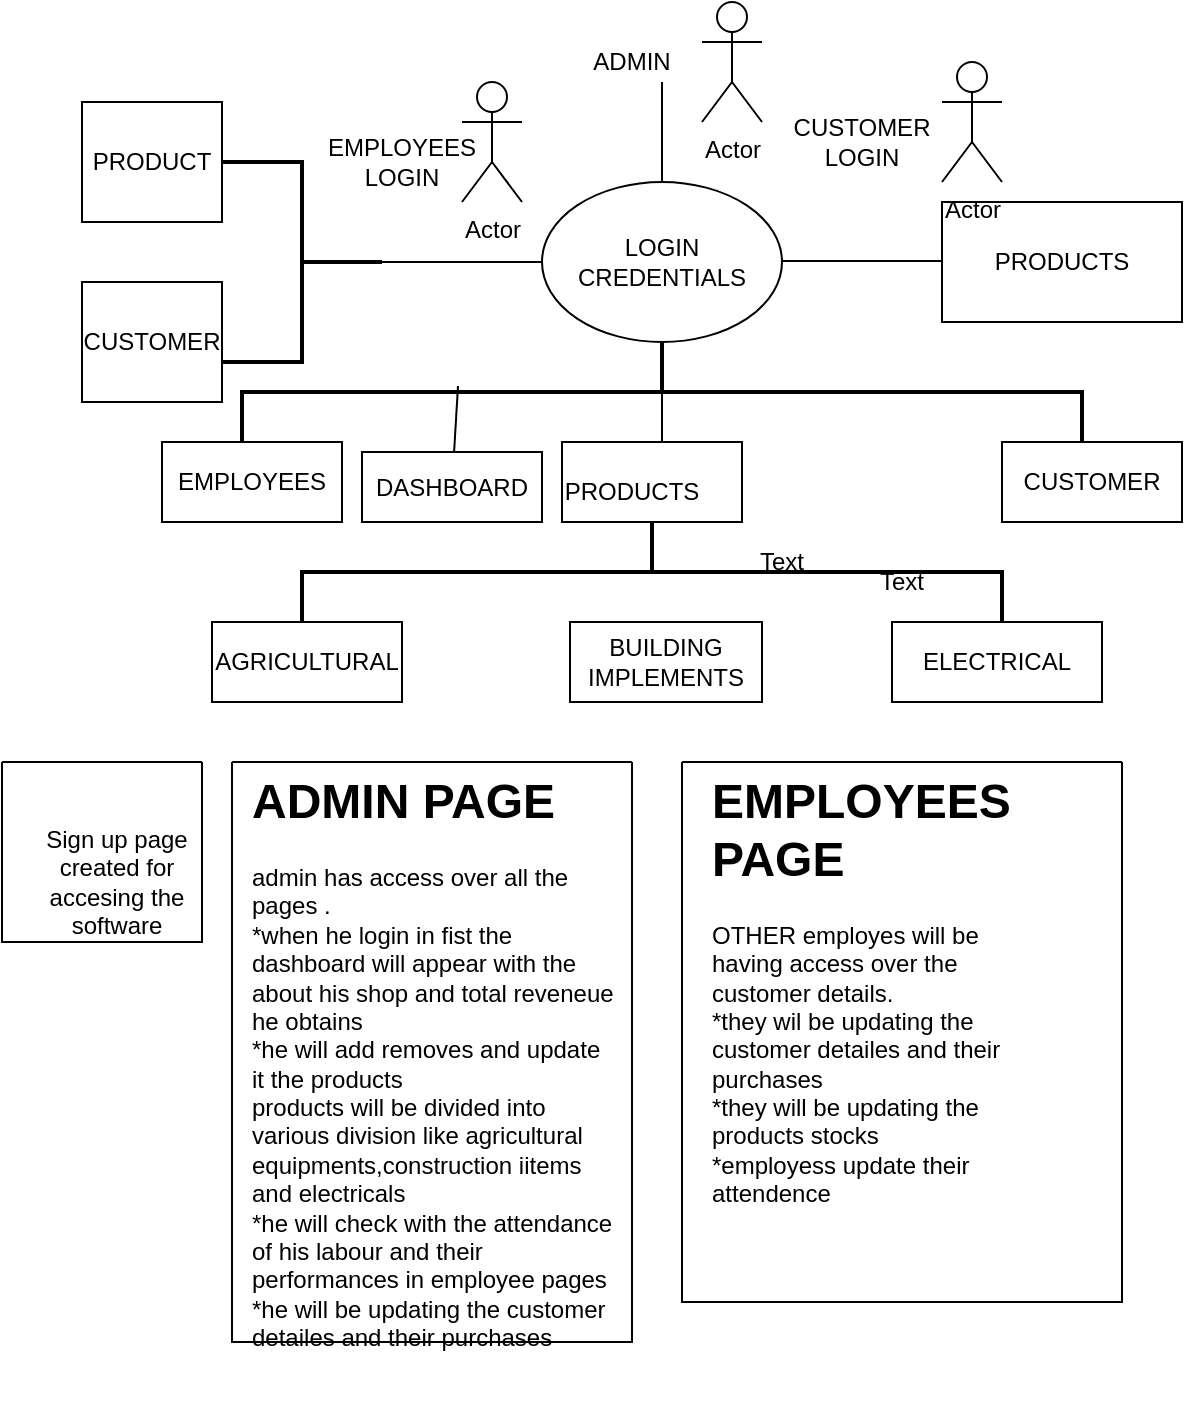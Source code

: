 <mxfile version="14.6.13" type="github">
  <diagram id="C5RBs43oDa-KdzZeNtuy" name="Page-1">
    <mxGraphModel dx="1056" dy="601" grid="1" gridSize="10" guides="1" tooltips="1" connect="1" arrows="1" fold="1" page="1" pageScale="1" pageWidth="827" pageHeight="1169" math="0" shadow="0">
      <root>
        <mxCell id="WIyWlLk6GJQsqaUBKTNV-0" />
        <mxCell id="WIyWlLk6GJQsqaUBKTNV-1" parent="WIyWlLk6GJQsqaUBKTNV-0" />
        <mxCell id="hwNWxIIS-WWgifaIi0Sa-2" value="" style="ellipse;whiteSpace=wrap;html=1;" vertex="1" parent="WIyWlLk6GJQsqaUBKTNV-1">
          <mxGeometry x="290" y="100" width="120" height="80" as="geometry" />
        </mxCell>
        <mxCell id="hwNWxIIS-WWgifaIi0Sa-4" value="" style="endArrow=none;html=1;" edge="1" parent="WIyWlLk6GJQsqaUBKTNV-1">
          <mxGeometry width="50" height="50" relative="1" as="geometry">
            <mxPoint x="210" y="140" as="sourcePoint" />
            <mxPoint x="290" y="140" as="targetPoint" />
          </mxGeometry>
        </mxCell>
        <mxCell id="hwNWxIIS-WWgifaIi0Sa-5" value="" style="endArrow=none;html=1;" edge="1" parent="WIyWlLk6GJQsqaUBKTNV-1">
          <mxGeometry width="50" height="50" relative="1" as="geometry">
            <mxPoint x="410" y="139.5" as="sourcePoint" />
            <mxPoint x="490" y="139.5" as="targetPoint" />
          </mxGeometry>
        </mxCell>
        <mxCell id="hwNWxIIS-WWgifaIi0Sa-6" value="" style="endArrow=none;html=1;" edge="1" parent="WIyWlLk6GJQsqaUBKTNV-1">
          <mxGeometry width="50" height="50" relative="1" as="geometry">
            <mxPoint x="350" y="100" as="sourcePoint" />
            <mxPoint x="350" y="50" as="targetPoint" />
          </mxGeometry>
        </mxCell>
        <mxCell id="hwNWxIIS-WWgifaIi0Sa-7" value="" style="endArrow=none;html=1;" edge="1" parent="WIyWlLk6GJQsqaUBKTNV-1">
          <mxGeometry width="50" height="50" relative="1" as="geometry">
            <mxPoint x="350" y="240" as="sourcePoint" />
            <mxPoint x="350" y="180" as="targetPoint" />
          </mxGeometry>
        </mxCell>
        <mxCell id="hwNWxIIS-WWgifaIi0Sa-12" value="LOGIN CREDENTIALS" style="text;html=1;strokeColor=none;fillColor=none;align=center;verticalAlign=middle;whiteSpace=wrap;rounded=0;" vertex="1" parent="WIyWlLk6GJQsqaUBKTNV-1">
          <mxGeometry x="330" y="130" width="40" height="20" as="geometry" />
        </mxCell>
        <mxCell id="hwNWxIIS-WWgifaIi0Sa-13" value="EMPLOYEES LOGIN" style="text;html=1;strokeColor=none;fillColor=none;align=center;verticalAlign=middle;whiteSpace=wrap;rounded=0;" vertex="1" parent="WIyWlLk6GJQsqaUBKTNV-1">
          <mxGeometry x="200" y="80" width="40" height="20" as="geometry" />
        </mxCell>
        <mxCell id="hwNWxIIS-WWgifaIi0Sa-14" value="CUSTOMER LOGIN" style="text;html=1;strokeColor=none;fillColor=none;align=center;verticalAlign=middle;whiteSpace=wrap;rounded=0;" vertex="1" parent="WIyWlLk6GJQsqaUBKTNV-1">
          <mxGeometry x="430" y="70" width="40" height="20" as="geometry" />
        </mxCell>
        <mxCell id="hwNWxIIS-WWgifaIi0Sa-15" value="ADMIN" style="text;html=1;strokeColor=none;fillColor=none;align=center;verticalAlign=middle;whiteSpace=wrap;rounded=0;" vertex="1" parent="WIyWlLk6GJQsqaUBKTNV-1">
          <mxGeometry x="240" y="30" width="190" height="20" as="geometry" />
        </mxCell>
        <mxCell id="hwNWxIIS-WWgifaIi0Sa-16" value="" style="strokeWidth=2;html=1;shape=mxgraph.flowchart.annotation_2;align=left;labelPosition=right;pointerEvents=1;direction=south;" vertex="1" parent="WIyWlLk6GJQsqaUBKTNV-1">
          <mxGeometry x="140" y="180" width="420" height="50" as="geometry" />
        </mxCell>
        <mxCell id="hwNWxIIS-WWgifaIi0Sa-17" value="" style="rounded=0;whiteSpace=wrap;html=1;" vertex="1" parent="WIyWlLk6GJQsqaUBKTNV-1">
          <mxGeometry x="300" y="230" width="90" height="40" as="geometry" />
        </mxCell>
        <mxCell id="hwNWxIIS-WWgifaIi0Sa-18" value="PRODUCTS" style="text;html=1;strokeColor=none;fillColor=none;align=center;verticalAlign=middle;whiteSpace=wrap;rounded=0;" vertex="1" parent="WIyWlLk6GJQsqaUBKTNV-1">
          <mxGeometry x="315" y="245" width="40" height="20" as="geometry" />
        </mxCell>
        <mxCell id="hwNWxIIS-WWgifaIi0Sa-19" value="" style="rounded=0;whiteSpace=wrap;html=1;" vertex="1" parent="WIyWlLk6GJQsqaUBKTNV-1">
          <mxGeometry x="100" y="230" width="90" height="40" as="geometry" />
        </mxCell>
        <mxCell id="hwNWxIIS-WWgifaIi0Sa-20" value="" style="rounded=0;whiteSpace=wrap;html=1;" vertex="1" parent="WIyWlLk6GJQsqaUBKTNV-1">
          <mxGeometry x="520" y="230" width="90" height="40" as="geometry" />
        </mxCell>
        <mxCell id="hwNWxIIS-WWgifaIi0Sa-21" value="EMPLOYEES" style="text;html=1;strokeColor=none;fillColor=none;align=center;verticalAlign=middle;whiteSpace=wrap;rounded=0;" vertex="1" parent="WIyWlLk6GJQsqaUBKTNV-1">
          <mxGeometry x="125" y="240" width="40" height="20" as="geometry" />
        </mxCell>
        <mxCell id="hwNWxIIS-WWgifaIi0Sa-22" value="CUSTOMER" style="text;html=1;strokeColor=none;fillColor=none;align=center;verticalAlign=middle;whiteSpace=wrap;rounded=0;" vertex="1" parent="WIyWlLk6GJQsqaUBKTNV-1">
          <mxGeometry x="545" y="240" width="40" height="20" as="geometry" />
        </mxCell>
        <mxCell id="hwNWxIIS-WWgifaIi0Sa-24" value="" style="endArrow=none;html=1;" edge="1" parent="WIyWlLk6GJQsqaUBKTNV-1" target="hwNWxIIS-WWgifaIi0Sa-25">
          <mxGeometry width="50" height="50" relative="1" as="geometry">
            <mxPoint x="248" y="202" as="sourcePoint" />
            <mxPoint x="268" y="207" as="targetPoint" />
          </mxGeometry>
        </mxCell>
        <mxCell id="hwNWxIIS-WWgifaIi0Sa-25" value="DASHBOARD" style="rounded=0;whiteSpace=wrap;html=1;" vertex="1" parent="WIyWlLk6GJQsqaUBKTNV-1">
          <mxGeometry x="200" y="235" width="90" height="35" as="geometry" />
        </mxCell>
        <mxCell id="hwNWxIIS-WWgifaIi0Sa-28" value="" style="strokeWidth=2;html=1;shape=mxgraph.flowchart.annotation_2;align=left;labelPosition=right;pointerEvents=1;direction=south;" vertex="1" parent="WIyWlLk6GJQsqaUBKTNV-1">
          <mxGeometry x="170" y="270" width="350" height="50" as="geometry" />
        </mxCell>
        <mxCell id="hwNWxIIS-WWgifaIi0Sa-29" value="AGRICULTURAL" style="rounded=0;whiteSpace=wrap;html=1;" vertex="1" parent="WIyWlLk6GJQsqaUBKTNV-1">
          <mxGeometry x="125" y="320" width="95" height="40" as="geometry" />
        </mxCell>
        <mxCell id="hwNWxIIS-WWgifaIi0Sa-30" value="ELECTRICAL" style="rounded=0;whiteSpace=wrap;html=1;" vertex="1" parent="WIyWlLk6GJQsqaUBKTNV-1">
          <mxGeometry x="465" y="320" width="105" height="40" as="geometry" />
        </mxCell>
        <mxCell id="hwNWxIIS-WWgifaIi0Sa-31" value="BUILDING IMPLEMENTS" style="rounded=0;whiteSpace=wrap;html=1;" vertex="1" parent="WIyWlLk6GJQsqaUBKTNV-1">
          <mxGeometry x="304" y="320" width="96" height="40" as="geometry" />
        </mxCell>
        <mxCell id="hwNWxIIS-WWgifaIi0Sa-32" value="PRODUCTS" style="rounded=0;whiteSpace=wrap;html=1;" vertex="1" parent="WIyWlLk6GJQsqaUBKTNV-1">
          <mxGeometry x="490" y="110" width="120" height="60" as="geometry" />
        </mxCell>
        <mxCell id="hwNWxIIS-WWgifaIi0Sa-35" style="edgeStyle=orthogonalEdgeStyle;rounded=0;orthogonalLoop=1;jettySize=auto;html=1;exitX=1;exitY=0.5;exitDx=0;exitDy=0;exitPerimeter=0;" edge="1" parent="WIyWlLk6GJQsqaUBKTNV-1" source="hwNWxIIS-WWgifaIi0Sa-28" target="hwNWxIIS-WWgifaIi0Sa-28">
          <mxGeometry relative="1" as="geometry" />
        </mxCell>
        <mxCell id="hwNWxIIS-WWgifaIi0Sa-40" value="Text" style="text;html=1;strokeColor=none;fillColor=none;align=center;verticalAlign=middle;whiteSpace=wrap;rounded=0;" vertex="1" parent="WIyWlLk6GJQsqaUBKTNV-1">
          <mxGeometry x="390" y="280" width="40" height="20" as="geometry" />
        </mxCell>
        <mxCell id="hwNWxIIS-WWgifaIi0Sa-41" value="" style="strokeWidth=2;html=1;shape=mxgraph.flowchart.annotation_2;align=left;labelPosition=right;pointerEvents=1;direction=west;" vertex="1" parent="WIyWlLk6GJQsqaUBKTNV-1">
          <mxGeometry x="130" y="90" width="80" height="100" as="geometry" />
        </mxCell>
        <mxCell id="hwNWxIIS-WWgifaIi0Sa-43" value="PRODUCT" style="rounded=0;whiteSpace=wrap;html=1;" vertex="1" parent="WIyWlLk6GJQsqaUBKTNV-1">
          <mxGeometry x="60" y="60" width="70" height="60" as="geometry" />
        </mxCell>
        <mxCell id="hwNWxIIS-WWgifaIi0Sa-44" value="CUSTOMER" style="rounded=0;whiteSpace=wrap;html=1;" vertex="1" parent="WIyWlLk6GJQsqaUBKTNV-1">
          <mxGeometry x="60" y="150" width="70" height="60" as="geometry" />
        </mxCell>
        <mxCell id="hwNWxIIS-WWgifaIi0Sa-45" value="Text" style="text;html=1;strokeColor=none;fillColor=none;align=center;verticalAlign=middle;whiteSpace=wrap;rounded=0;" vertex="1" parent="WIyWlLk6GJQsqaUBKTNV-1">
          <mxGeometry x="450" y="290" width="40" height="20" as="geometry" />
        </mxCell>
        <mxCell id="hwNWxIIS-WWgifaIi0Sa-54" value="Actor" style="shape=umlActor;verticalLabelPosition=bottom;verticalAlign=top;html=1;outlineConnect=0;" vertex="1" parent="WIyWlLk6GJQsqaUBKTNV-1">
          <mxGeometry x="250" y="50" width="30" height="60" as="geometry" />
        </mxCell>
        <mxCell id="hwNWxIIS-WWgifaIi0Sa-55" value="Actor" style="shape=umlActor;verticalLabelPosition=bottom;verticalAlign=top;html=1;outlineConnect=0;" vertex="1" parent="WIyWlLk6GJQsqaUBKTNV-1">
          <mxGeometry x="370" y="10" width="30" height="60" as="geometry" />
        </mxCell>
        <mxCell id="hwNWxIIS-WWgifaIi0Sa-56" value="Actor" style="shape=umlActor;verticalLabelPosition=bottom;verticalAlign=top;html=1;outlineConnect=0;" vertex="1" parent="WIyWlLk6GJQsqaUBKTNV-1">
          <mxGeometry x="490" y="40" width="30" height="60" as="geometry" />
        </mxCell>
        <mxCell id="hwNWxIIS-WWgifaIi0Sa-57" value="" style="swimlane;startSize=0;" vertex="1" parent="WIyWlLk6GJQsqaUBKTNV-1">
          <mxGeometry x="20" y="390" width="100" height="90" as="geometry" />
        </mxCell>
        <mxCell id="hwNWxIIS-WWgifaIi0Sa-60" value="Sign up page created for accesing the software" style="text;html=1;strokeColor=none;fillColor=none;align=center;verticalAlign=middle;whiteSpace=wrap;rounded=0;" vertex="1" parent="hwNWxIIS-WWgifaIi0Sa-57">
          <mxGeometry x="5" y="10" width="105" height="100" as="geometry" />
        </mxCell>
        <mxCell id="hwNWxIIS-WWgifaIi0Sa-61" value="" style="swimlane;startSize=0;" vertex="1" parent="WIyWlLk6GJQsqaUBKTNV-1">
          <mxGeometry x="135" y="390" width="200" height="290" as="geometry" />
        </mxCell>
        <mxCell id="hwNWxIIS-WWgifaIi0Sa-62" value="&lt;h1&gt;ADMIN PAGE&lt;/h1&gt;&lt;div&gt;admin has access over all the pages .&lt;/div&gt;&lt;div&gt;*when he login in fist the dashboard will appear with the about his shop and total reveneue he obtains&lt;/div&gt;&lt;div&gt;*he will add removes and update it the products&lt;/div&gt;&lt;div&gt;products will be divided into various division like agricultural equipments,construction iitems and electricals&lt;/div&gt;&lt;div&gt;*he will check with the attendance of his labour and their performances in employee pages&lt;/div&gt;&lt;div&gt;*he will be updating the customer detailes and their purchases&lt;/div&gt;&lt;div&gt;&lt;br&gt;&lt;/div&gt;" style="text;html=1;strokeColor=none;fillColor=none;spacing=5;spacingTop=-20;whiteSpace=wrap;overflow=hidden;rounded=0;" vertex="1" parent="WIyWlLk6GJQsqaUBKTNV-1">
          <mxGeometry x="140" y="390" width="190" height="320" as="geometry" />
        </mxCell>
        <mxCell id="hwNWxIIS-WWgifaIi0Sa-63" value="" style="swimlane;startSize=0;" vertex="1" parent="WIyWlLk6GJQsqaUBKTNV-1">
          <mxGeometry x="360" y="390" width="220" height="270" as="geometry" />
        </mxCell>
        <mxCell id="hwNWxIIS-WWgifaIi0Sa-65" value="&lt;h1&gt;EMPLOYEES PAGE&lt;/h1&gt;&lt;div&gt;OTHER employes will be having access over the customer details.&lt;/div&gt;&lt;div&gt;*they wil be updating the customer detailes and their purchases&lt;/div&gt;&lt;div&gt;*they will be updating the products stocks&amp;nbsp;&lt;/div&gt;&lt;div&gt;*employess update their attendence&lt;/div&gt;" style="text;html=1;strokeColor=none;fillColor=none;spacing=5;spacingTop=-20;whiteSpace=wrap;overflow=hidden;rounded=0;" vertex="1" parent="WIyWlLk6GJQsqaUBKTNV-1">
          <mxGeometry x="370" y="390" width="180" height="260" as="geometry" />
        </mxCell>
      </root>
    </mxGraphModel>
  </diagram>
</mxfile>
